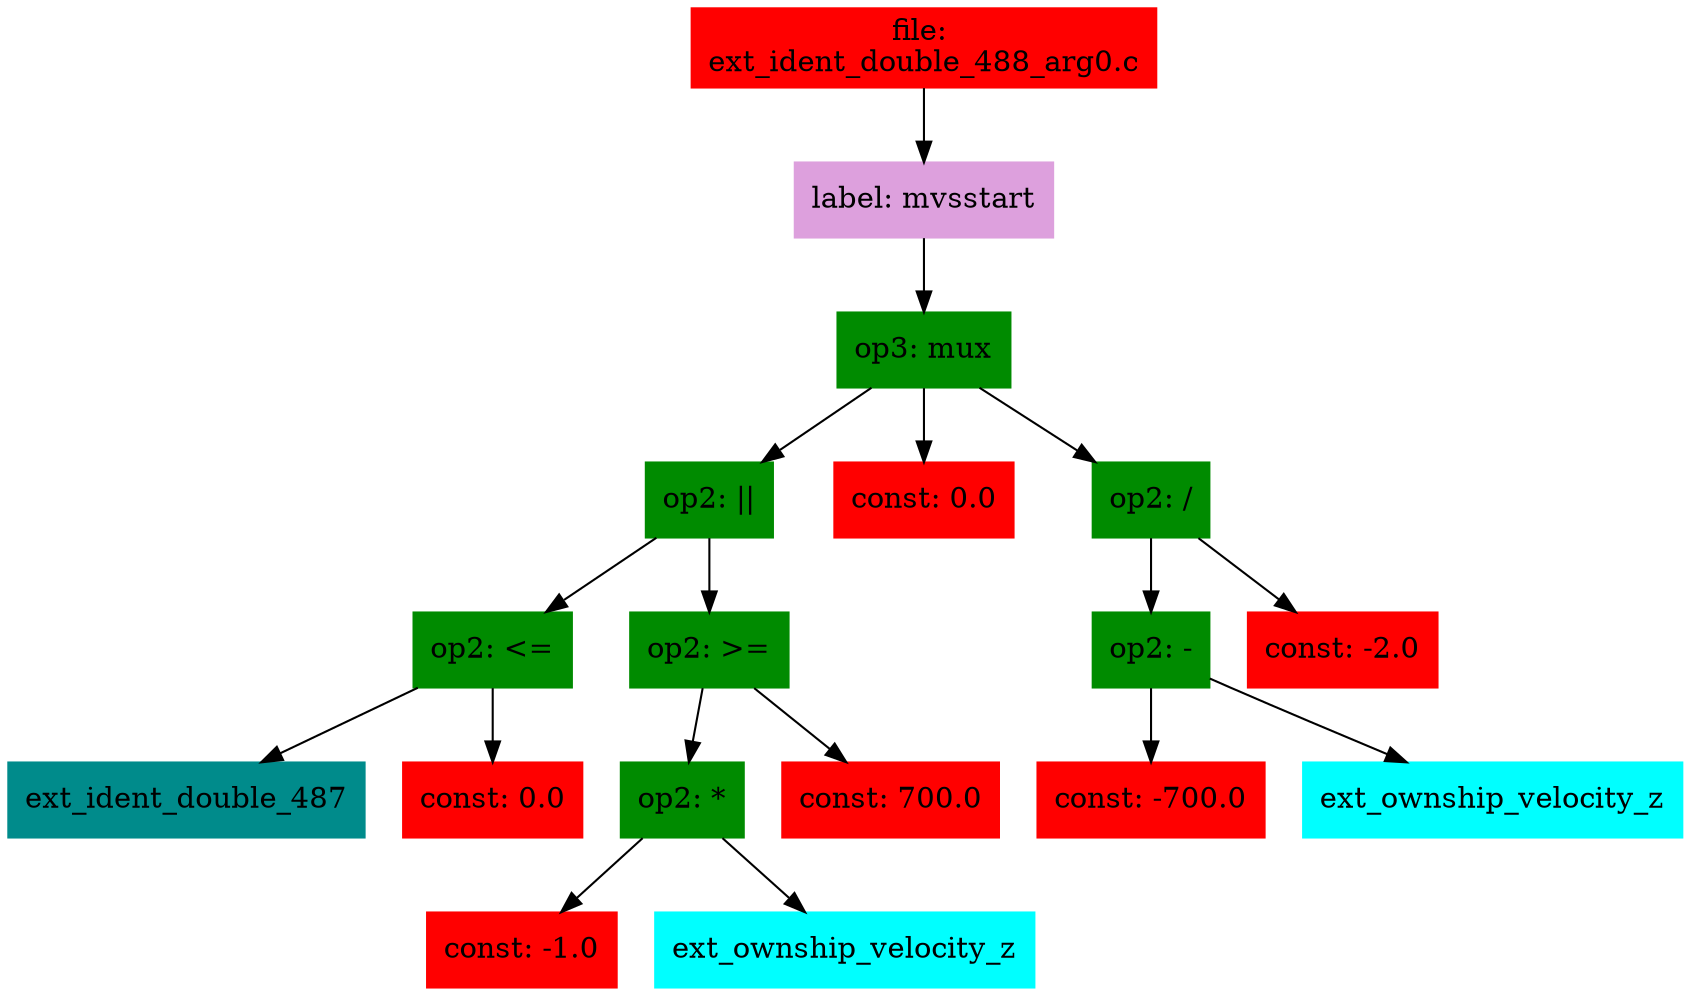 digraph G {
node [shape=box]

0 [label="file: 
ext_ident_double_488_arg0.c",color=red, style=filled]
1 [label="label: mvsstart",color=plum, style=filled]
0 -> 1
2 [label="op3: mux",color=green4, style=filled]
1 -> 2
3 [label="op2: ||",color=green4, style=filled]
2 -> 3
4 [label="op2: <=",color=green4, style=filled]
3 -> 4
5 [label="ext_ident_double_487",color=cyan4, style=filled]
4 -> 5
649 [label="const: 0.0",color=red1, style=filled]
4 -> 649
650 [label="op2: >=",color=green4, style=filled]
3 -> 650
651 [label="op2: *",color=green4, style=filled]
650 -> 651
652 [label="const: -1.0",color=red1, style=filled]
651 -> 652
653 [label="ext_ownship_velocity_z",color=cyan1, style=filled]
651 -> 653
654 [label="const: 700.0",color=red1, style=filled]
650 -> 654
655 [label="const: 0.0",color=red1, style=filled]
2 -> 655
656 [label="op2: /",color=green4, style=filled]
2 -> 656
657 [label="op2: -",color=green4, style=filled]
656 -> 657
658 [label="const: -700.0",color=red1, style=filled]
657 -> 658
659 [label="ext_ownship_velocity_z",color=cyan1, style=filled]
657 -> 659
660 [label="const: -2.0",color=red1, style=filled]
656 -> 660


}

